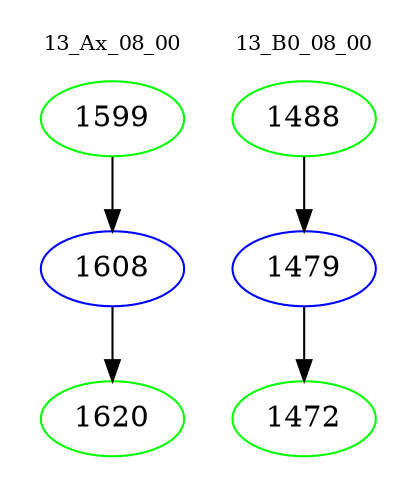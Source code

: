 digraph{
subgraph cluster_0 {
color = white
label = "13_Ax_08_00";
fontsize=10;
T0_1599 [label="1599", color="green"]
T0_1599 -> T0_1608 [color="black"]
T0_1608 [label="1608", color="blue"]
T0_1608 -> T0_1620 [color="black"]
T0_1620 [label="1620", color="green"]
}
subgraph cluster_1 {
color = white
label = "13_B0_08_00";
fontsize=10;
T1_1488 [label="1488", color="green"]
T1_1488 -> T1_1479 [color="black"]
T1_1479 [label="1479", color="blue"]
T1_1479 -> T1_1472 [color="black"]
T1_1472 [label="1472", color="green"]
}
}
